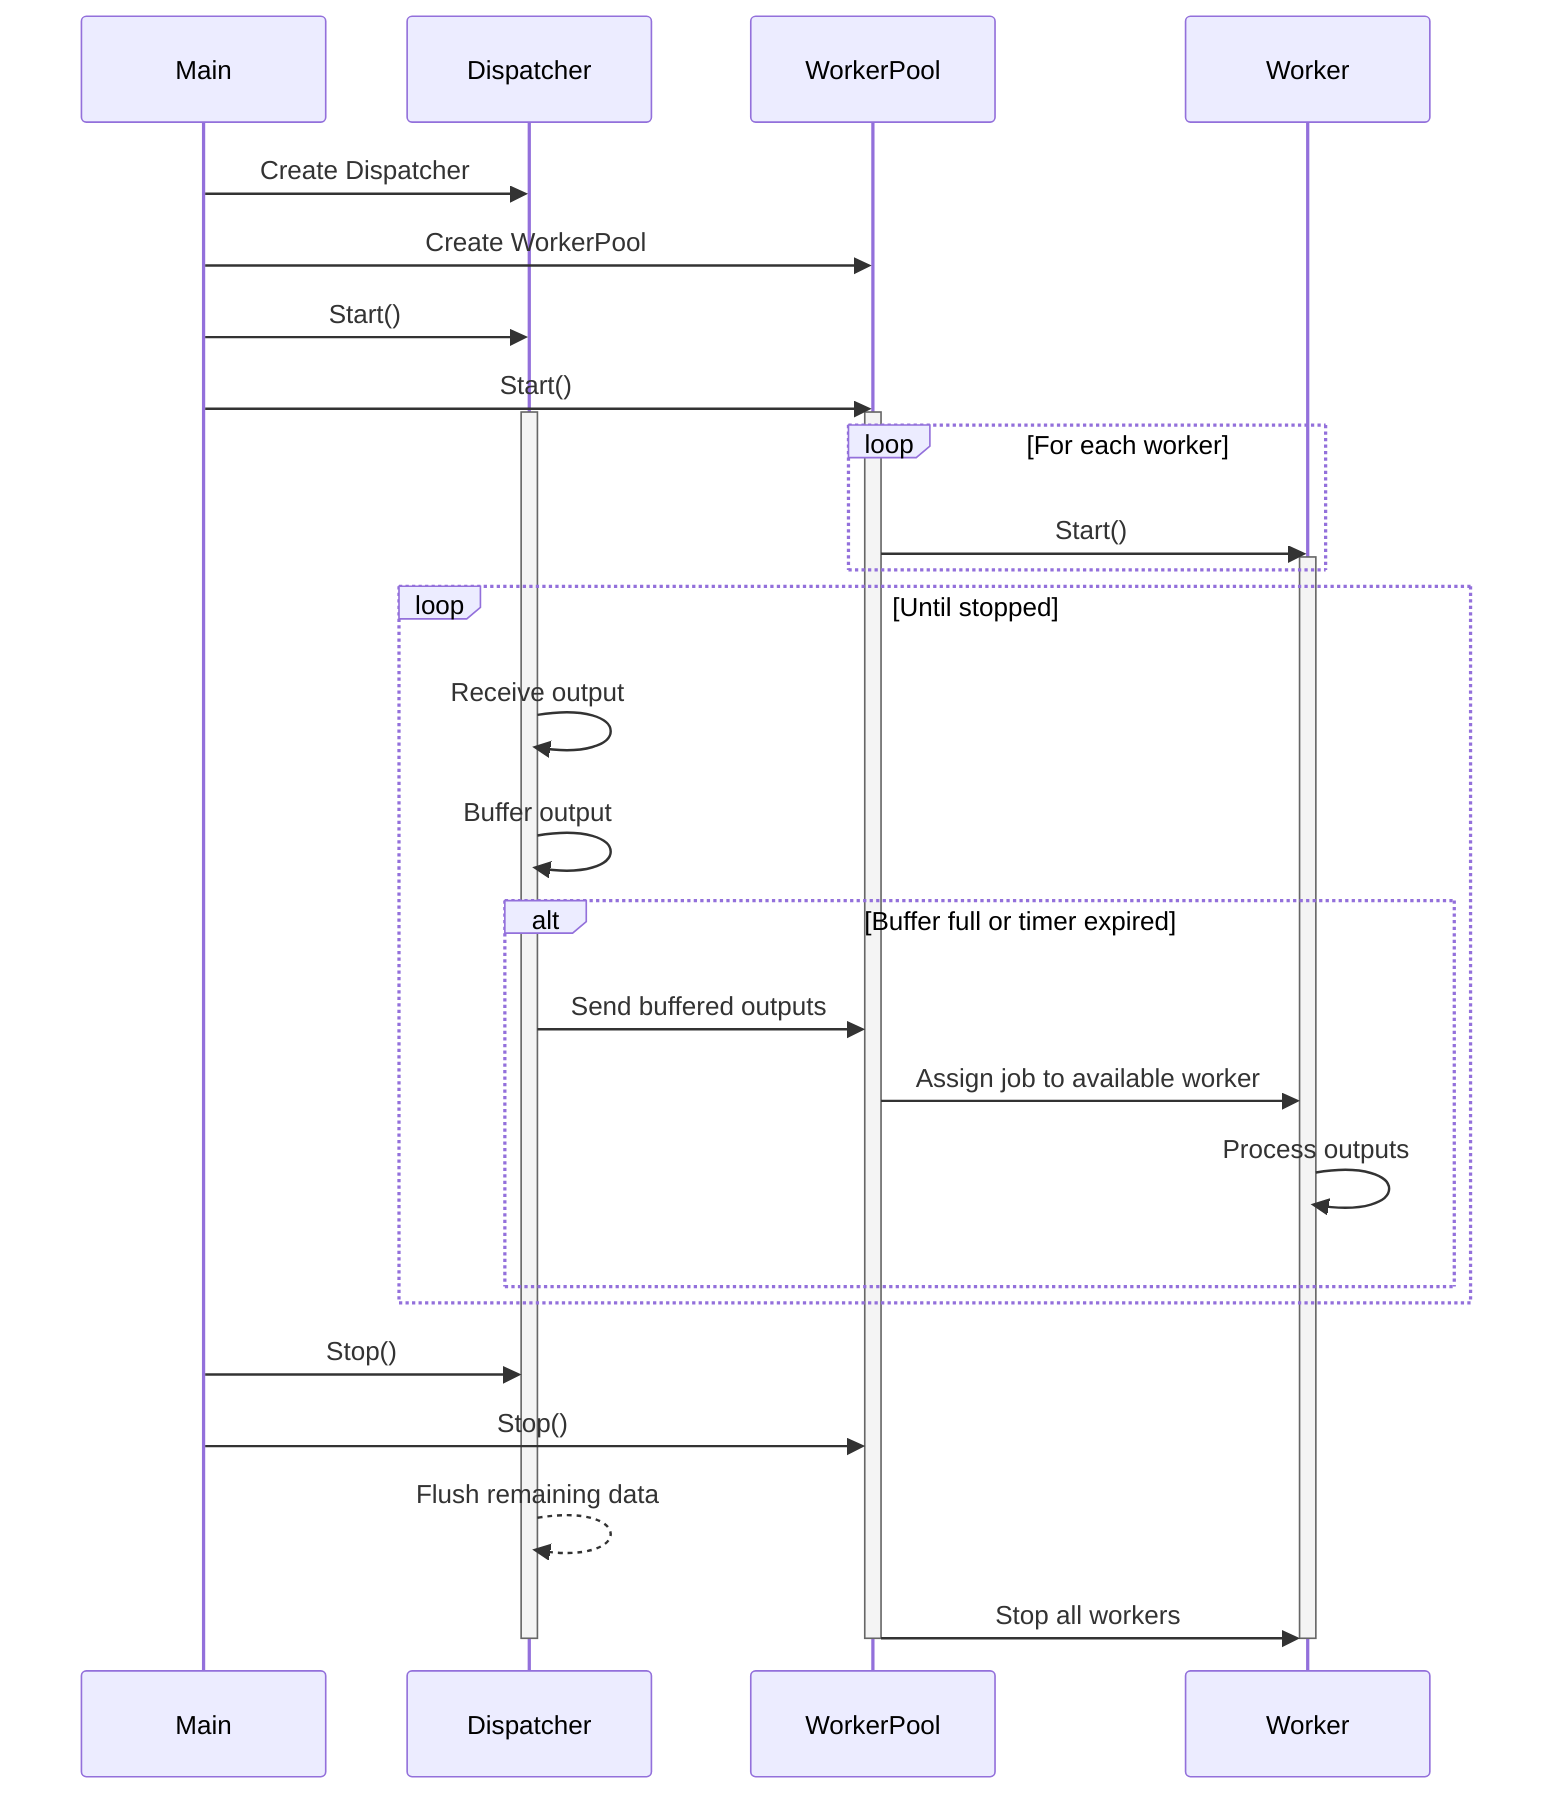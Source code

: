 sequenceDiagram
    participant M as Main
    participant DP as Dispatcher
    participant WP as WorkerPool
    participant W as Worker

    M->>DP: Create Dispatcher
    M->>WP: Create WorkerPool
    M->>DP: Start()
    M->>WP: Start()
    activate DP
    activate WP
    loop For each worker
        WP->>W: Start()
        activate W
    end
    loop Until stopped
        DP->>DP: Receive output
        DP->>DP: Buffer output
        alt Buffer full or timer expired
            DP->>WP: Send buffered outputs
            WP->>W: Assign job to available worker
            W->>W: Process outputs
        end
    end
    M->>DP: Stop()
    M->>WP: Stop()
    DP-->>DP: Flush remaining data
    WP->>W: Stop all workers
    deactivate W
    deactivate WP
    deactivate DP